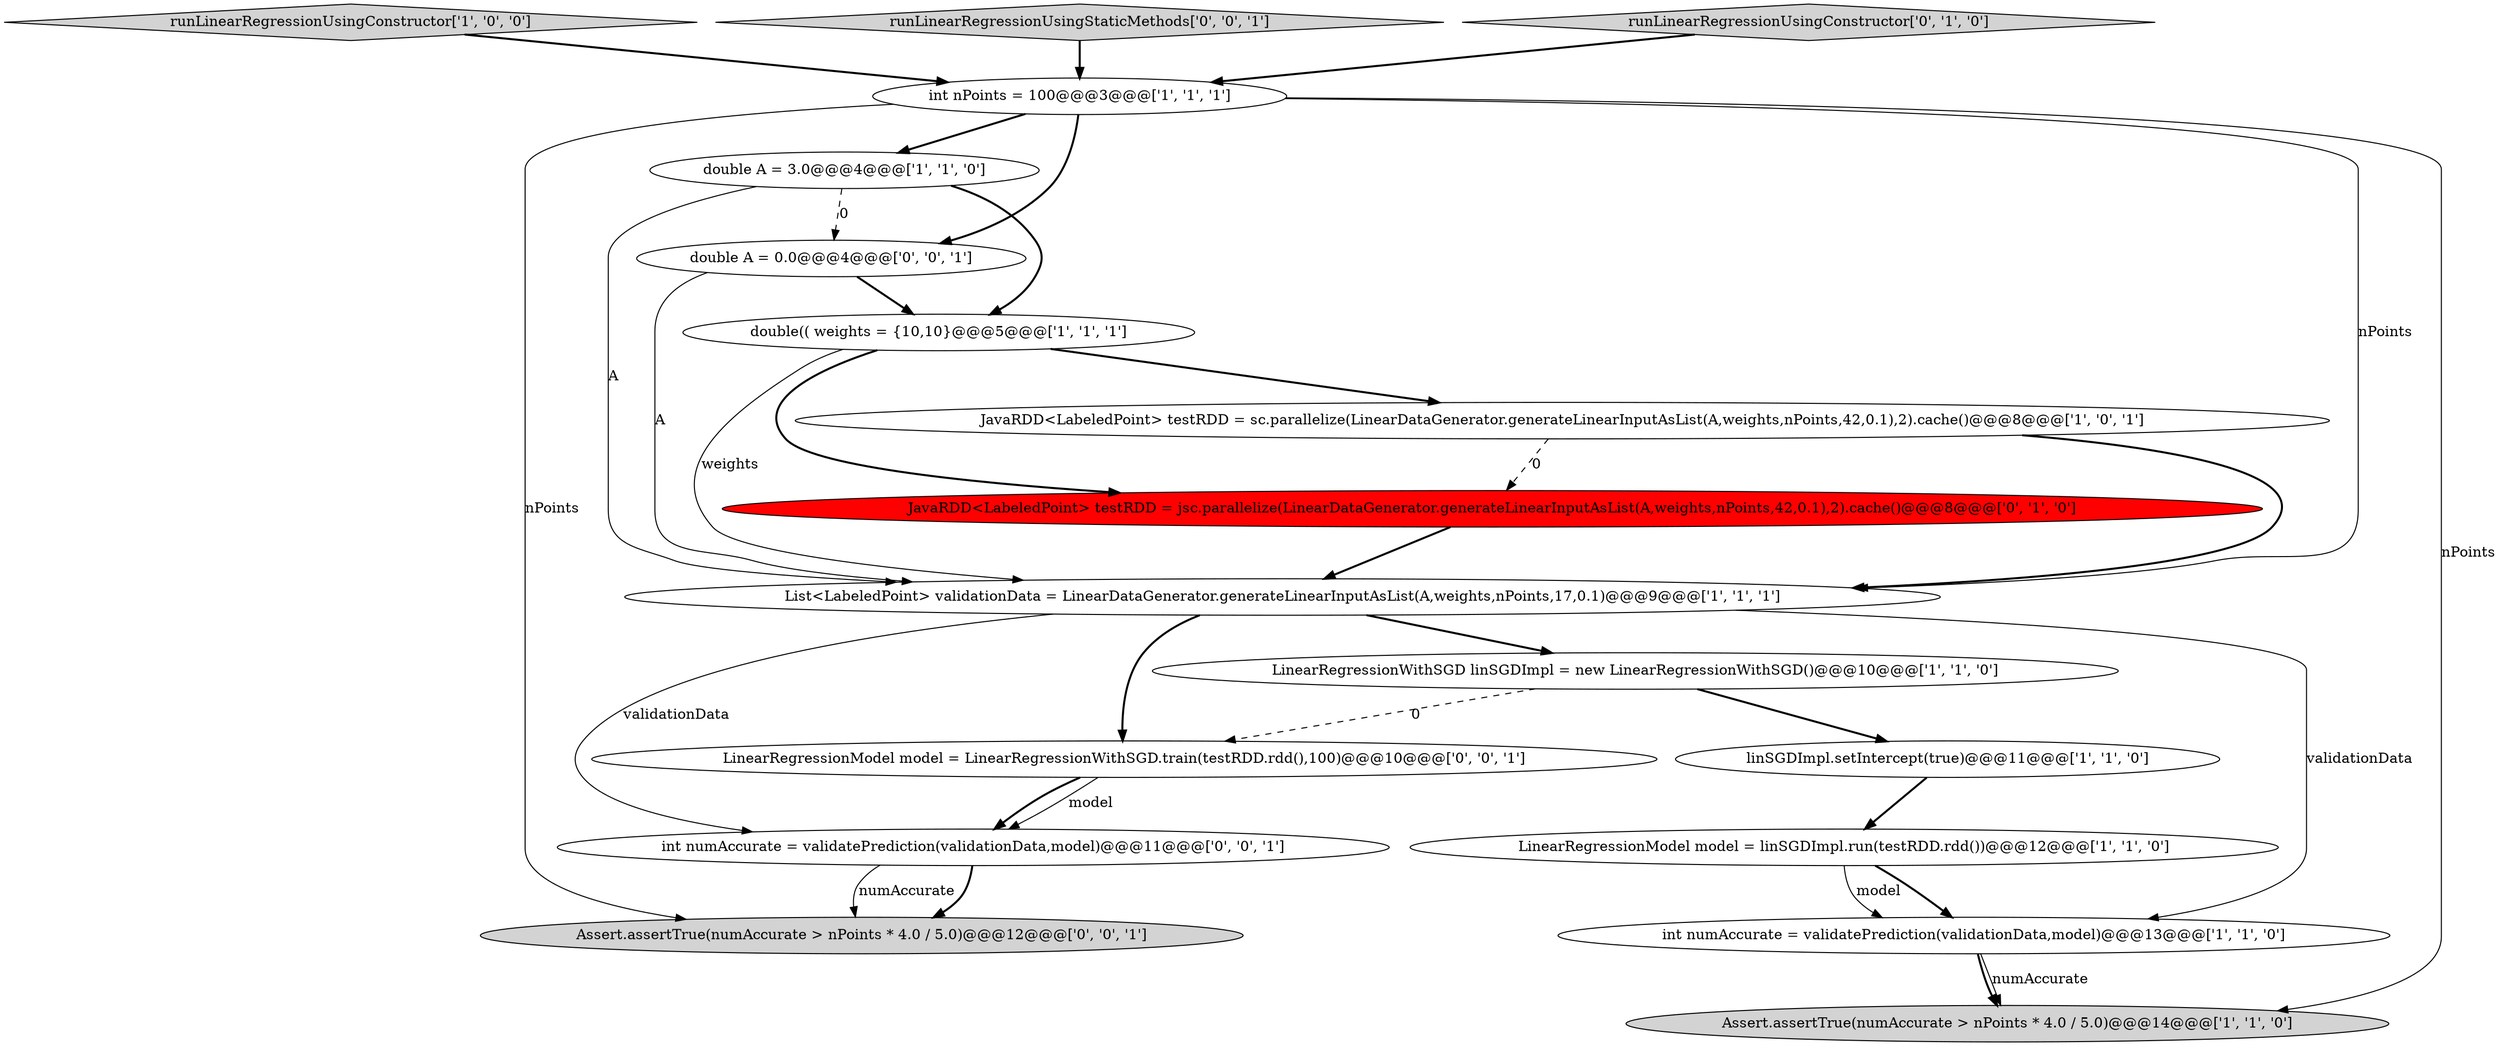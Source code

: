 digraph {
6 [style = filled, label = "LinearRegressionModel model = linSGDImpl.run(testRDD.rdd())@@@12@@@['1', '1', '0']", fillcolor = white, shape = ellipse image = "AAA0AAABBB1BBB"];
3 [style = filled, label = "linSGDImpl.setIntercept(true)@@@11@@@['1', '1', '0']", fillcolor = white, shape = ellipse image = "AAA0AAABBB1BBB"];
15 [style = filled, label = "int numAccurate = validatePrediction(validationData,model)@@@11@@@['0', '0', '1']", fillcolor = white, shape = ellipse image = "AAA0AAABBB3BBB"];
16 [style = filled, label = "LinearRegressionModel model = LinearRegressionWithSGD.train(testRDD.rdd(),100)@@@10@@@['0', '0', '1']", fillcolor = white, shape = ellipse image = "AAA0AAABBB3BBB"];
2 [style = filled, label = "List<LabeledPoint> validationData = LinearDataGenerator.generateLinearInputAsList(A,weights,nPoints,17,0.1)@@@9@@@['1', '1', '1']", fillcolor = white, shape = ellipse image = "AAA0AAABBB1BBB"];
5 [style = filled, label = "JavaRDD<LabeledPoint> testRDD = sc.parallelize(LinearDataGenerator.generateLinearInputAsList(A,weights,nPoints,42,0.1),2).cache()@@@8@@@['1', '0', '1']", fillcolor = white, shape = ellipse image = "AAA0AAABBB1BBB"];
4 [style = filled, label = "runLinearRegressionUsingConstructor['1', '0', '0']", fillcolor = lightgray, shape = diamond image = "AAA0AAABBB1BBB"];
12 [style = filled, label = "JavaRDD<LabeledPoint> testRDD = jsc.parallelize(LinearDataGenerator.generateLinearInputAsList(A,weights,nPoints,42,0.1),2).cache()@@@8@@@['0', '1', '0']", fillcolor = red, shape = ellipse image = "AAA1AAABBB2BBB"];
13 [style = filled, label = "runLinearRegressionUsingStaticMethods['0', '0', '1']", fillcolor = lightgray, shape = diamond image = "AAA0AAABBB3BBB"];
11 [style = filled, label = "runLinearRegressionUsingConstructor['0', '1', '0']", fillcolor = lightgray, shape = diamond image = "AAA0AAABBB2BBB"];
10 [style = filled, label = "Assert.assertTrue(numAccurate > nPoints * 4.0 / 5.0)@@@14@@@['1', '1', '0']", fillcolor = lightgray, shape = ellipse image = "AAA0AAABBB1BBB"];
0 [style = filled, label = "int numAccurate = validatePrediction(validationData,model)@@@13@@@['1', '1', '0']", fillcolor = white, shape = ellipse image = "AAA0AAABBB1BBB"];
8 [style = filled, label = "double A = 3.0@@@4@@@['1', '1', '0']", fillcolor = white, shape = ellipse image = "AAA0AAABBB1BBB"];
1 [style = filled, label = "double(( weights = {10,10}@@@5@@@['1', '1', '1']", fillcolor = white, shape = ellipse image = "AAA0AAABBB1BBB"];
9 [style = filled, label = "int nPoints = 100@@@3@@@['1', '1', '1']", fillcolor = white, shape = ellipse image = "AAA0AAABBB1BBB"];
7 [style = filled, label = "LinearRegressionWithSGD linSGDImpl = new LinearRegressionWithSGD()@@@10@@@['1', '1', '0']", fillcolor = white, shape = ellipse image = "AAA0AAABBB1BBB"];
14 [style = filled, label = "Assert.assertTrue(numAccurate > nPoints * 4.0 / 5.0)@@@12@@@['0', '0', '1']", fillcolor = lightgray, shape = ellipse image = "AAA0AAABBB3BBB"];
17 [style = filled, label = "double A = 0.0@@@4@@@['0', '0', '1']", fillcolor = white, shape = ellipse image = "AAA0AAABBB3BBB"];
1->5 [style = bold, label=""];
2->15 [style = solid, label="validationData"];
4->9 [style = bold, label=""];
16->15 [style = bold, label=""];
5->12 [style = dashed, label="0"];
17->1 [style = bold, label=""];
15->14 [style = bold, label=""];
7->16 [style = dashed, label="0"];
16->15 [style = solid, label="model"];
3->6 [style = bold, label=""];
9->17 [style = bold, label=""];
9->2 [style = solid, label="nPoints"];
6->0 [style = bold, label=""];
1->2 [style = solid, label="weights"];
9->8 [style = bold, label=""];
11->9 [style = bold, label=""];
7->3 [style = bold, label=""];
0->10 [style = solid, label="numAccurate"];
17->2 [style = solid, label="A"];
8->1 [style = bold, label=""];
5->2 [style = bold, label=""];
0->10 [style = bold, label=""];
12->2 [style = bold, label=""];
2->0 [style = solid, label="validationData"];
9->14 [style = solid, label="nPoints"];
1->12 [style = bold, label=""];
8->17 [style = dashed, label="0"];
13->9 [style = bold, label=""];
2->7 [style = bold, label=""];
15->14 [style = solid, label="numAccurate"];
6->0 [style = solid, label="model"];
8->2 [style = solid, label="A"];
9->10 [style = solid, label="nPoints"];
2->16 [style = bold, label=""];
}
